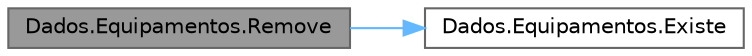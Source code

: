 digraph "Dados.Equipamentos.Remove"
{
 // LATEX_PDF_SIZE
  bgcolor="transparent";
  edge [fontname=Helvetica,fontsize=10,labelfontname=Helvetica,labelfontsize=10];
  node [fontname=Helvetica,fontsize=10,shape=box,height=0.2,width=0.4];
  rankdir="LR";
  Node1 [id="Node000001",label="Dados.Equipamentos.Remove",height=0.2,width=0.4,color="gray40", fillcolor="grey60", style="filled", fontcolor="black",tooltip="Funcao que remove um determinado equipamento do dicionario de equipamentos."];
  Node1 -> Node2 [id="edge2_Node000001_Node000002",color="steelblue1",style="solid",tooltip=" "];
  Node2 [id="Node000002",label="Dados.Equipamentos.Existe",height=0.2,width=0.4,color="grey40", fillcolor="white", style="filled",URL="$class_dados_1_1_equipamentos.html#a5a69d454e668f8545416c3be10885ccc",tooltip="Funcao que verifica se existe um determinado equipamento num dicionario de equipamentos."];
}
